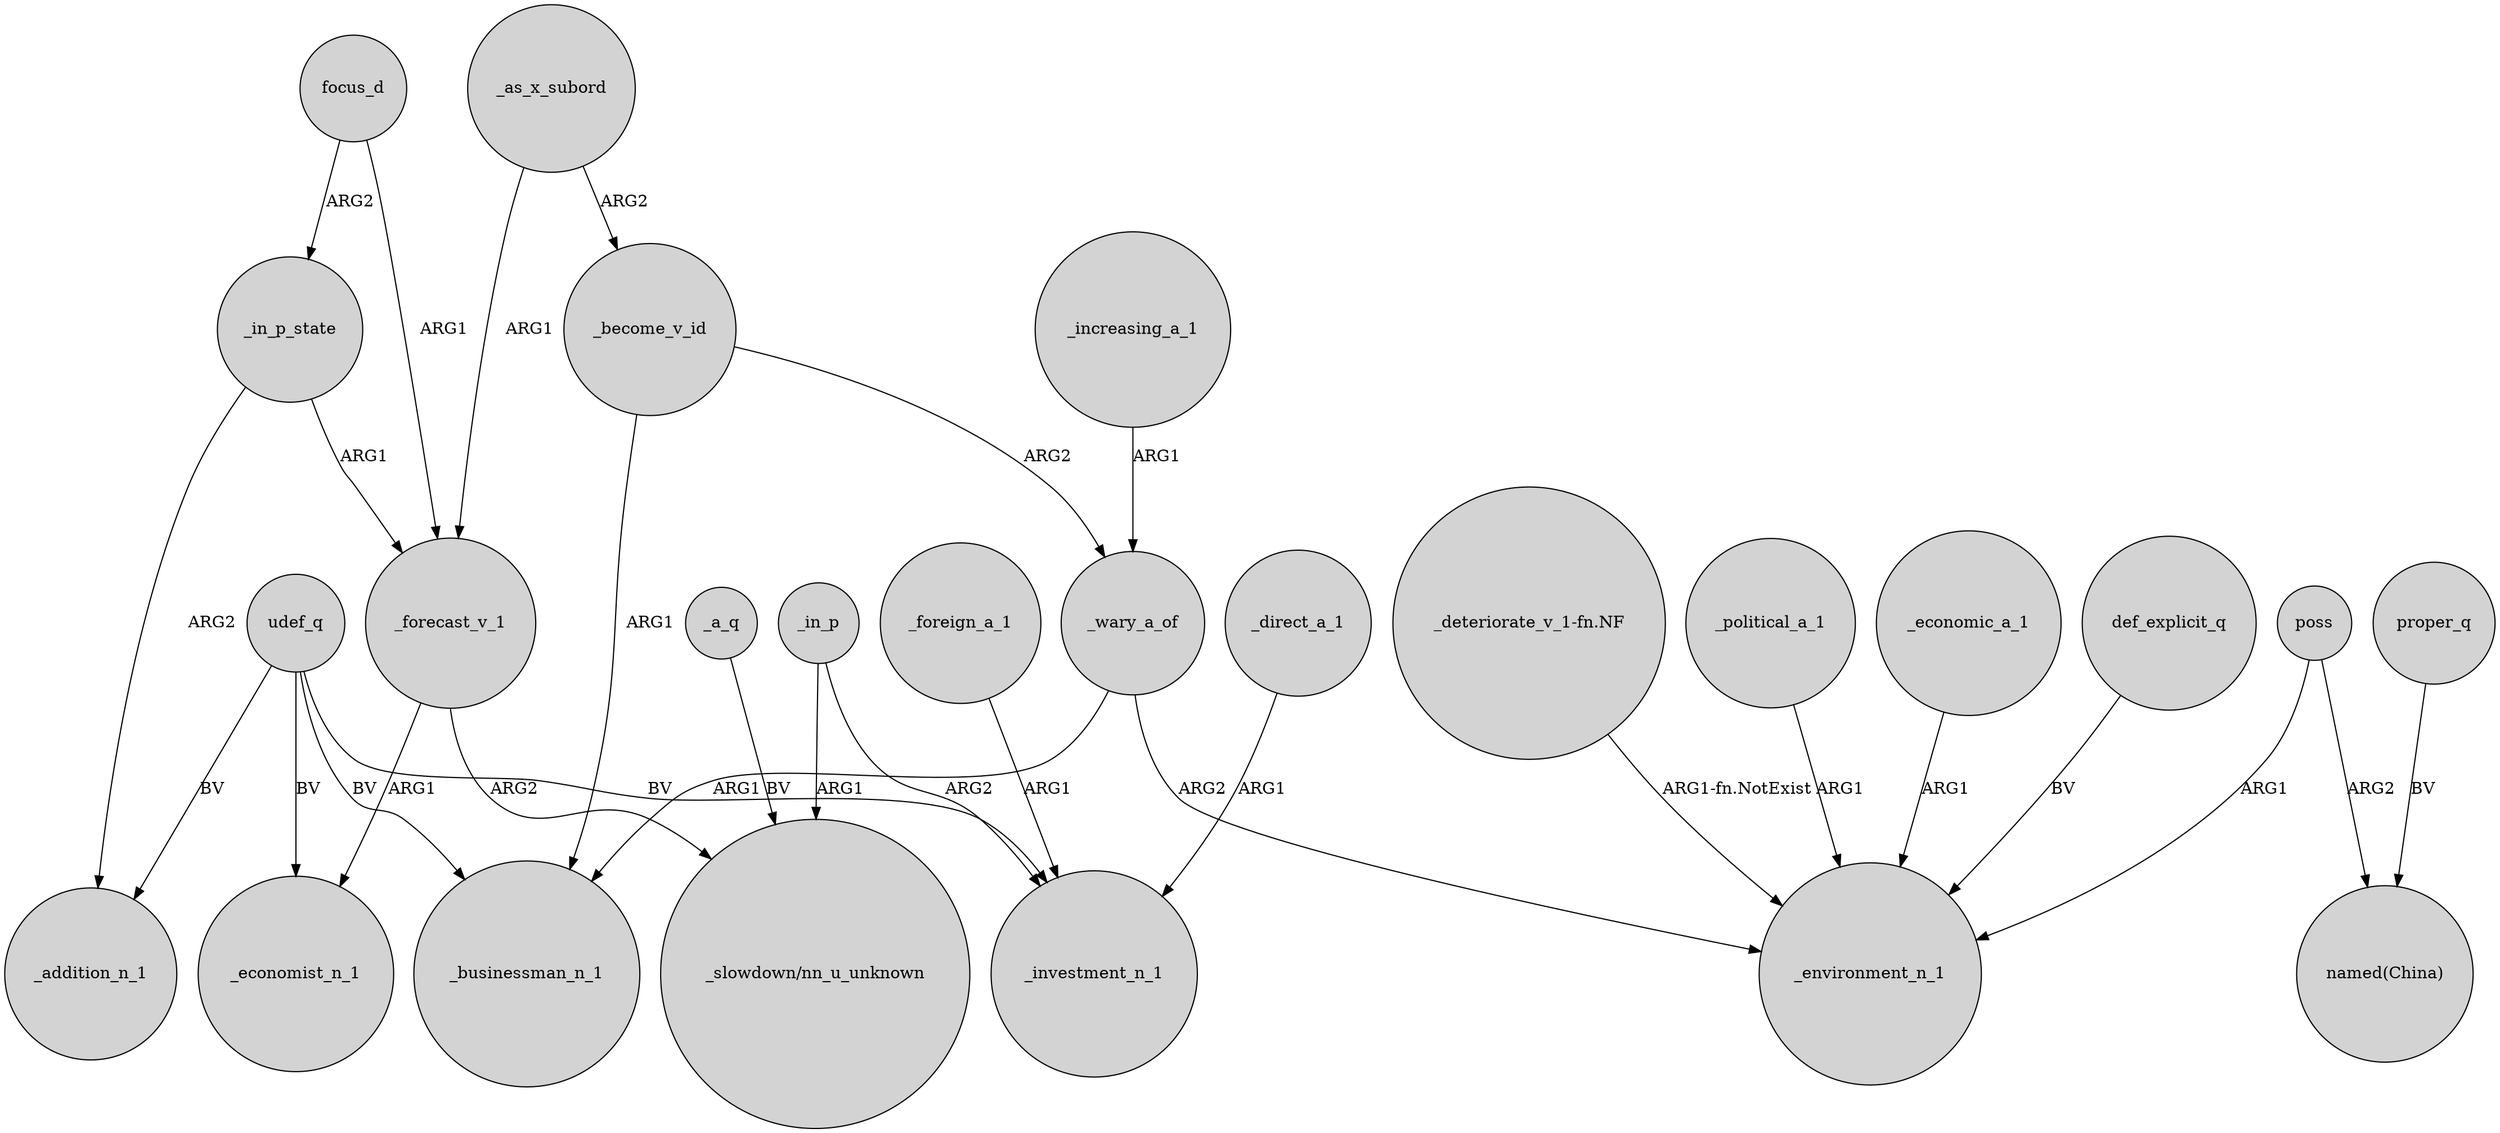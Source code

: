 digraph {
	node [shape=circle style=filled]
	_wary_a_of -> _businessman_n_1 [label=ARG1]
	_become_v_id -> _wary_a_of [label=ARG2]
	udef_q -> _businessman_n_1 [label=BV]
	"_deteriorate_v_1-fn.NF" -> _environment_n_1 [label="ARG1-fn.NotExist"]
	focus_d -> _in_p_state [label=ARG2]
	_increasing_a_1 -> _wary_a_of [label=ARG1]
	_wary_a_of -> _environment_n_1 [label=ARG2]
	udef_q -> _economist_n_1 [label=BV]
	_as_x_subord -> _forecast_v_1 [label=ARG1]
	poss -> "named(China)" [label=ARG2]
	poss -> _environment_n_1 [label=ARG1]
	_political_a_1 -> _environment_n_1 [label=ARG1]
	focus_d -> _forecast_v_1 [label=ARG1]
	_forecast_v_1 -> _economist_n_1 [label=ARG1]
	_in_p -> "_slowdown/nn_u_unknown" [label=ARG1]
	_economic_a_1 -> _environment_n_1 [label=ARG1]
	_in_p -> _investment_n_1 [label=ARG2]
	_as_x_subord -> _become_v_id [label=ARG2]
	_a_q -> "_slowdown/nn_u_unknown" [label=BV]
	proper_q -> "named(China)" [label=BV]
	_in_p_state -> _addition_n_1 [label=ARG2]
	def_explicit_q -> _environment_n_1 [label=BV]
	_foreign_a_1 -> _investment_n_1 [label=ARG1]
	udef_q -> _investment_n_1 [label=BV]
	_become_v_id -> _businessman_n_1 [label=ARG1]
	_direct_a_1 -> _investment_n_1 [label=ARG1]
	_in_p_state -> _forecast_v_1 [label=ARG1]
	_forecast_v_1 -> "_slowdown/nn_u_unknown" [label=ARG2]
	udef_q -> _addition_n_1 [label=BV]
}
